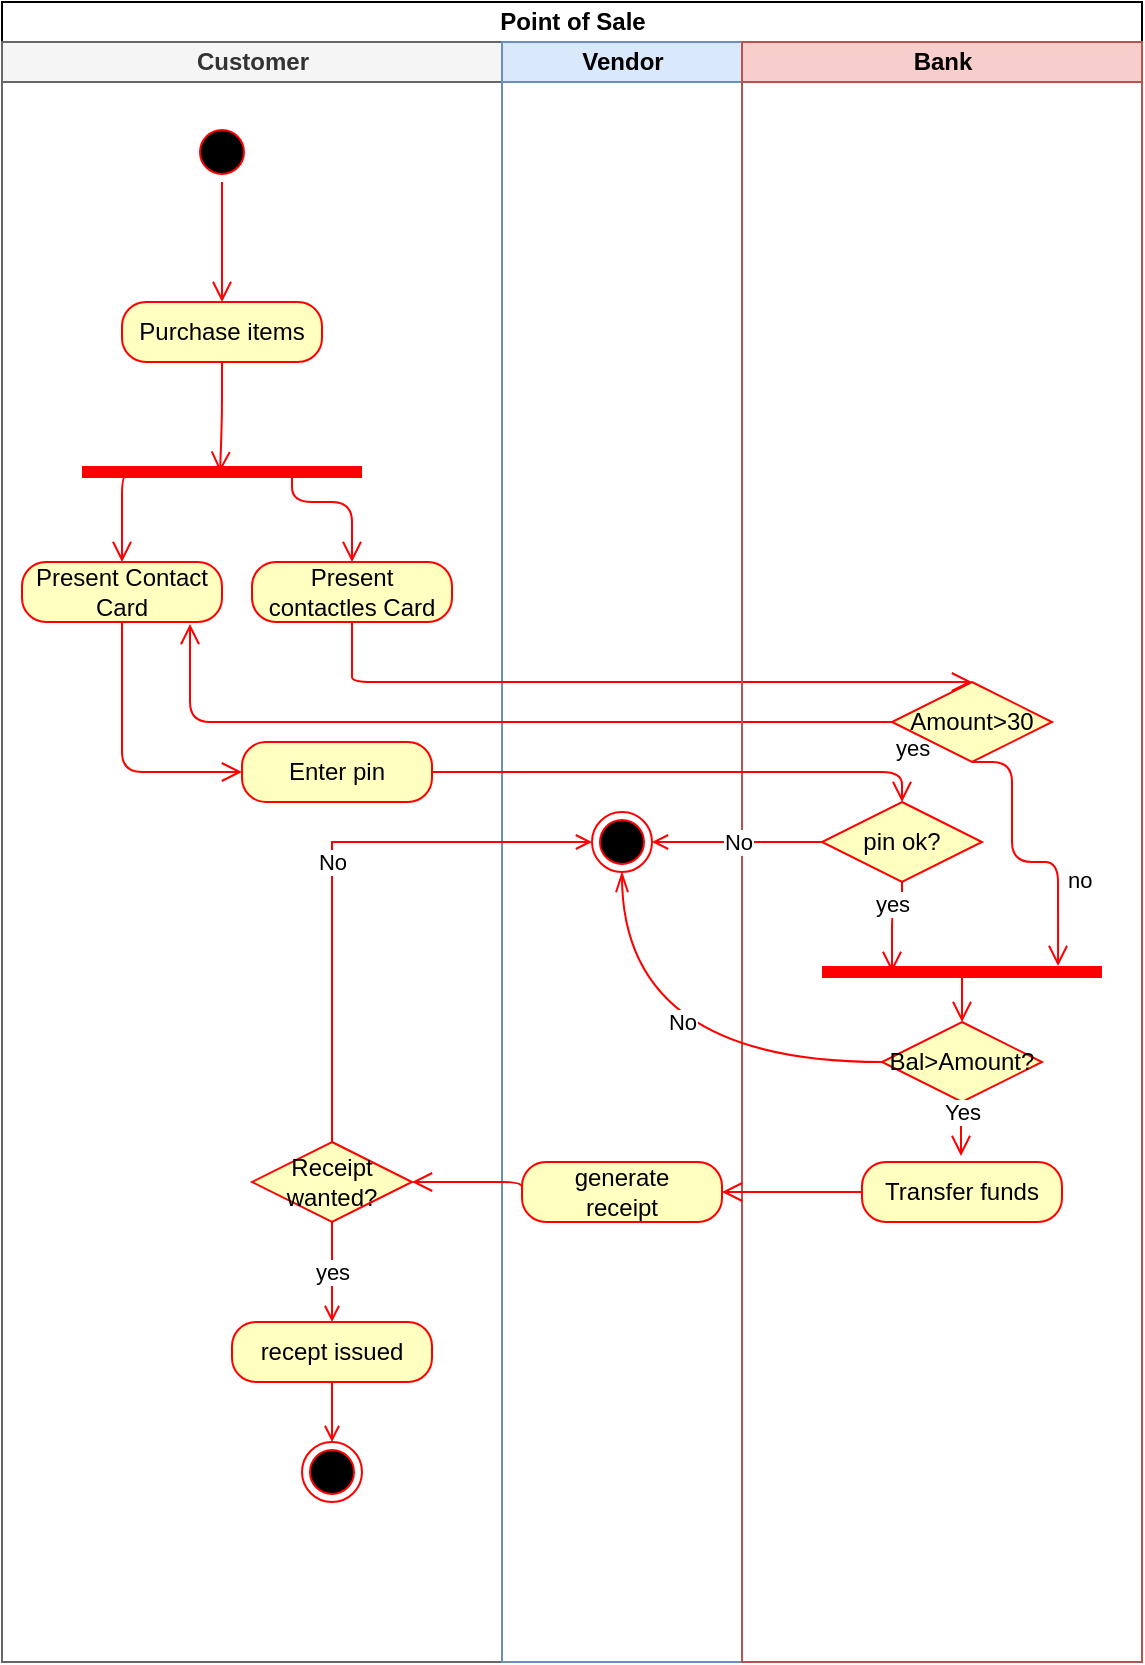 <mxfile version="14.7.6" type="device"><diagram id="sHXGI8QK9SufHmruj2bl" name="Page-1"><mxGraphModel dx="1422" dy="762" grid="1" gridSize="10" guides="1" tooltips="1" connect="1" arrows="1" fold="1" page="1" pageScale="1" pageWidth="850" pageHeight="1100" math="0" shadow="0"><root><mxCell id="0"/><mxCell id="1" parent="0"/><mxCell id="rMapV8x9OYI2jAFHUiF3-1" value="Point of Sale" style="swimlane;html=1;childLayout=stackLayout;resizeParent=1;resizeParentMax=0;startSize=20;" parent="1" vertex="1"><mxGeometry x="210" y="30" width="570" height="830" as="geometry"/></mxCell><mxCell id="rMapV8x9OYI2jAFHUiF3-2" value="Customer" style="swimlane;html=1;startSize=20;fillColor=#f5f5f5;strokeColor=#666666;fontColor=#333333;" parent="rMapV8x9OYI2jAFHUiF3-1" vertex="1"><mxGeometry y="20" width="250" height="810" as="geometry"/></mxCell><mxCell id="rMapV8x9OYI2jAFHUiF3-9" value="Present Contact Card" style="rounded=1;whiteSpace=wrap;html=1;arcSize=40;fontColor=#000000;fillColor=#ffffc0;strokeColor=#ff0000;" parent="rMapV8x9OYI2jAFHUiF3-2" vertex="1"><mxGeometry x="10" y="260" width="100" height="30" as="geometry"/></mxCell><mxCell id="rMapV8x9OYI2jAFHUiF3-6" value="" style="edgeStyle=orthogonalEdgeStyle;html=1;verticalAlign=bottom;endArrow=open;endSize=8;strokeColor=#ff0000;" parent="rMapV8x9OYI2jAFHUiF3-2" source="rMapV8x9OYI2jAFHUiF3-5" edge="1"><mxGeometry relative="1" as="geometry"><mxPoint x="110" y="130" as="targetPoint"/></mxGeometry></mxCell><mxCell id="rMapV8x9OYI2jAFHUiF3-11" value="" style="edgeStyle=orthogonalEdgeStyle;html=1;verticalAlign=bottom;endArrow=open;endSize=8;strokeColor=#ff0000;entryX=0.5;entryY=0;entryDx=0;entryDy=0;exitX=0.171;exitY=0.7;exitDx=0;exitDy=0;exitPerimeter=0;" parent="rMapV8x9OYI2jAFHUiF3-2" source="rMapV8x9OYI2jAFHUiF3-10" target="rMapV8x9OYI2jAFHUiF3-9" edge="1"><mxGeometry relative="1" as="geometry"><mxPoint x="140" y="290" as="targetPoint"/><mxPoint x="110" y="220" as="sourcePoint"/><Array as="points"><mxPoint x="60" y="217"/></Array></mxGeometry></mxCell><mxCell id="rMapV8x9OYI2jAFHUiF3-12" value="" style="edgeStyle=orthogonalEdgeStyle;html=1;verticalAlign=bottom;endArrow=open;endSize=8;strokeColor=#ff0000;exitX=0.5;exitY=1;exitDx=0;exitDy=0;entryX=0.493;entryY=0.5;entryDx=0;entryDy=0;entryPerimeter=0;" parent="rMapV8x9OYI2jAFHUiF3-2" source="rMapV8x9OYI2jAFHUiF3-7" edge="1"><mxGeometry relative="1" as="geometry"><mxPoint x="109.02" y="215" as="targetPoint"/><mxPoint x="330" y="130" as="sourcePoint"/></mxGeometry></mxCell><mxCell id="rMapV8x9OYI2jAFHUiF3-10" value="" style="shape=line;html=1;strokeWidth=6;strokeColor=#ff0000;" parent="rMapV8x9OYI2jAFHUiF3-2" vertex="1"><mxGeometry x="40" y="210" width="140" height="10" as="geometry"/></mxCell><mxCell id="rMapV8x9OYI2jAFHUiF3-7" value="Purchase items" style="rounded=1;whiteSpace=wrap;html=1;arcSize=40;fontColor=#000000;fillColor=#ffffc0;strokeColor=#ff0000;" parent="rMapV8x9OYI2jAFHUiF3-2" vertex="1"><mxGeometry x="60" y="130" width="100" height="30" as="geometry"/></mxCell><mxCell id="rMapV8x9OYI2jAFHUiF3-5" value="" style="ellipse;html=1;shape=startState;fillColor=#000000;strokeColor=#ff0000;" parent="rMapV8x9OYI2jAFHUiF3-2" vertex="1"><mxGeometry x="95" y="40" width="30" height="30" as="geometry"/></mxCell><mxCell id="rMapV8x9OYI2jAFHUiF3-64" value="" style="ellipse;html=1;shape=endState;fillColor=#000000;strokeColor=#ff0000;" parent="rMapV8x9OYI2jAFHUiF3-2" vertex="1"><mxGeometry x="150" y="700" width="30" height="30" as="geometry"/></mxCell><mxCell id="rMapV8x9OYI2jAFHUiF3-72" style="edgeStyle=orthogonalEdgeStyle;rounded=0;orthogonalLoop=1;jettySize=auto;html=1;exitX=0.5;exitY=1;exitDx=0;exitDy=0;entryX=0.5;entryY=0;entryDx=0;entryDy=0;endArrow=open;endFill=0;strokeColor=#FF0000;" parent="rMapV8x9OYI2jAFHUiF3-2" source="rMapV8x9OYI2jAFHUiF3-63" target="rMapV8x9OYI2jAFHUiF3-64" edge="1"><mxGeometry relative="1" as="geometry"/></mxCell><mxCell id="rMapV8x9OYI2jAFHUiF3-63" value="recept issued" style="rounded=1;whiteSpace=wrap;html=1;arcSize=40;fontColor=#000000;fillColor=#ffffc0;strokeColor=#ff0000;" parent="rMapV8x9OYI2jAFHUiF3-2" vertex="1"><mxGeometry x="115" y="640" width="100" height="30" as="geometry"/></mxCell><mxCell id="rMapV8x9OYI2jAFHUiF3-71" value="yes" style="edgeStyle=orthogonalEdgeStyle;rounded=0;orthogonalLoop=1;jettySize=auto;html=1;exitX=0.5;exitY=1;exitDx=0;exitDy=0;entryX=0.5;entryY=0;entryDx=0;entryDy=0;endArrow=open;endFill=0;strokeColor=#FF0000;" parent="rMapV8x9OYI2jAFHUiF3-2" source="rMapV8x9OYI2jAFHUiF3-62" target="rMapV8x9OYI2jAFHUiF3-63" edge="1"><mxGeometry relative="1" as="geometry"/></mxCell><mxCell id="rMapV8x9OYI2jAFHUiF3-62" value="Receipt wanted?" style="rhombus;whiteSpace=wrap;html=1;fillColor=#ffffc0;strokeColor=#ff0000;" parent="rMapV8x9OYI2jAFHUiF3-2" vertex="1"><mxGeometry x="125" y="550" width="80" height="40" as="geometry"/></mxCell><mxCell id="7BTdU6nAoxBwtg0-N47V-1" value="Enter pin" style="rounded=1;whiteSpace=wrap;html=1;arcSize=40;fontColor=#000000;fillColor=#ffffc0;strokeColor=#ff0000;" parent="rMapV8x9OYI2jAFHUiF3-2" vertex="1"><mxGeometry x="120" y="350" width="95" height="30" as="geometry"/></mxCell><mxCell id="rMapV8x9OYI2jAFHUiF3-14" value="Present contactles Card" style="rounded=1;whiteSpace=wrap;html=1;arcSize=40;fontColor=#000000;fillColor=#ffffc0;strokeColor=#ff0000;" parent="rMapV8x9OYI2jAFHUiF3-2" vertex="1"><mxGeometry x="125" y="260" width="100" height="30" as="geometry"/></mxCell><mxCell id="rMapV8x9OYI2jAFHUiF3-15" value="" style="edgeStyle=orthogonalEdgeStyle;html=1;verticalAlign=bottom;endArrow=open;endSize=8;strokeColor=#ff0000;entryX=0.5;entryY=0;entryDx=0;entryDy=0;exitX=0.75;exitY=0.5;exitDx=0;exitDy=0;exitPerimeter=0;" parent="rMapV8x9OYI2jAFHUiF3-2" source="rMapV8x9OYI2jAFHUiF3-10" target="rMapV8x9OYI2jAFHUiF3-14" edge="1"><mxGeometry relative="1" as="geometry"><mxPoint x="280" y="320" as="targetPoint"/><mxPoint x="295" y="275" as="sourcePoint"/><Array as="points"><mxPoint x="145" y="230"/><mxPoint x="175" y="230"/></Array></mxGeometry></mxCell><mxCell id="rMapV8x9OYI2jAFHUiF3-24" value="" style="edgeStyle=orthogonalEdgeStyle;html=1;verticalAlign=bottom;endArrow=open;endSize=8;strokeColor=#ff0000;entryX=0;entryY=0.5;entryDx=0;entryDy=0;exitX=0.5;exitY=1;exitDx=0;exitDy=0;" parent="rMapV8x9OYI2jAFHUiF3-2" source="rMapV8x9OYI2jAFHUiF3-9" target="7BTdU6nAoxBwtg0-N47V-1" edge="1"><mxGeometry relative="1" as="geometry"><mxPoint x="280" y="320" as="targetPoint"/><mxPoint x="283.94" y="277" as="sourcePoint"/><Array as="points"><mxPoint x="60" y="365"/></Array></mxGeometry></mxCell><mxCell id="rMapV8x9OYI2jAFHUiF3-3" value="Vendor" style="swimlane;html=1;startSize=20;fillColor=#dae8fc;strokeColor=#6c8ebf;" parent="rMapV8x9OYI2jAFHUiF3-1" vertex="1"><mxGeometry x="250" y="20" width="120" height="810" as="geometry"/></mxCell><mxCell id="rMapV8x9OYI2jAFHUiF3-73" value="" style="ellipse;html=1;shape=endState;fillColor=#000000;strokeColor=#ff0000;" parent="rMapV8x9OYI2jAFHUiF3-3" vertex="1"><mxGeometry x="45" y="385" width="30" height="30" as="geometry"/></mxCell><mxCell id="rMapV8x9OYI2jAFHUiF3-53" value="generate &lt;br&gt;receipt" style="rounded=1;whiteSpace=wrap;html=1;arcSize=40;fontColor=#000000;fillColor=#ffffc0;strokeColor=#ff0000;" parent="rMapV8x9OYI2jAFHUiF3-3" vertex="1"><mxGeometry x="10" y="560" width="100" height="30" as="geometry"/></mxCell><mxCell id="rMapV8x9OYI2jAFHUiF3-18" value="yes" style="edgeStyle=orthogonalEdgeStyle;html=1;align=left;verticalAlign=top;endArrow=open;endSize=8;strokeColor=#ff0000;entryX=0.84;entryY=1.033;entryDx=0;entryDy=0;entryPerimeter=0;" parent="rMapV8x9OYI2jAFHUiF3-1" source="rMapV8x9OYI2jAFHUiF3-16" target="rMapV8x9OYI2jAFHUiF3-9" edge="1"><mxGeometry x="-1" relative="1" as="geometry"><mxPoint x="100" y="450" as="targetPoint"/></mxGeometry></mxCell><mxCell id="rMapV8x9OYI2jAFHUiF3-20" value="" style="edgeStyle=orthogonalEdgeStyle;html=1;verticalAlign=bottom;endArrow=open;endSize=8;strokeColor=#ff0000;entryX=0.5;entryY=0;entryDx=0;entryDy=0;exitX=0.5;exitY=1;exitDx=0;exitDy=0;" parent="rMapV8x9OYI2jAFHUiF3-1" source="rMapV8x9OYI2jAFHUiF3-14" target="rMapV8x9OYI2jAFHUiF3-16" edge="1"><mxGeometry relative="1" as="geometry"><mxPoint x="280" y="340" as="targetPoint"/><mxPoint x="283.94" y="297" as="sourcePoint"/><Array as="points"><mxPoint x="175" y="330"/><mxPoint x="175" y="330"/></Array></mxGeometry></mxCell><mxCell id="rMapV8x9OYI2jAFHUiF3-4" value="Bank" style="swimlane;html=1;startSize=20;fillColor=#f8cecc;strokeColor=#b85450;" parent="rMapV8x9OYI2jAFHUiF3-1" vertex="1"><mxGeometry x="370" y="20" width="200" height="810" as="geometry"/></mxCell><mxCell id="rMapV8x9OYI2jAFHUiF3-51" value="yes" style="edgeStyle=orthogonalEdgeStyle;html=1;verticalAlign=bottom;endArrow=open;endSize=8;strokeColor=#ff0000;exitX=0.5;exitY=1;exitDx=0;exitDy=0;entryX=0.25;entryY=0.5;entryDx=0;entryDy=0;entryPerimeter=0;" parent="rMapV8x9OYI2jAFHUiF3-4" source="rMapV8x9OYI2jAFHUiF3-25" target="rMapV8x9OYI2jAFHUiF3-23" edge="1"><mxGeometry relative="1" as="geometry"><mxPoint x="74" y="448" as="targetPoint"/><mxPoint x="75" y="420" as="sourcePoint"/><Array as="points"><mxPoint x="80" y="434"/><mxPoint x="75" y="434"/></Array></mxGeometry></mxCell><mxCell id="rMapV8x9OYI2jAFHUiF3-25" value="pin ok?" style="rhombus;whiteSpace=wrap;html=1;fillColor=#ffffc0;strokeColor=#ff0000;" parent="rMapV8x9OYI2jAFHUiF3-4" vertex="1"><mxGeometry x="40" y="380" width="80" height="40" as="geometry"/></mxCell><mxCell id="rMapV8x9OYI2jAFHUiF3-17" value="no" style="edgeStyle=orthogonalEdgeStyle;html=1;align=left;verticalAlign=bottom;endArrow=open;endSize=8;strokeColor=#ff0000;entryX=0.843;entryY=0.2;entryDx=0;entryDy=0;entryPerimeter=0;exitX=0.5;exitY=1;exitDx=0;exitDy=0;" parent="rMapV8x9OYI2jAFHUiF3-4" source="rMapV8x9OYI2jAFHUiF3-16" target="rMapV8x9OYI2jAFHUiF3-23" edge="1"><mxGeometry x="0.529" y="3" relative="1" as="geometry"><mxPoint x="161.98" y="453" as="targetPoint"/><Array as="points"><mxPoint x="135" y="360"/><mxPoint x="135" y="410"/><mxPoint x="158" y="410"/></Array><mxPoint as="offset"/></mxGeometry></mxCell><mxCell id="rMapV8x9OYI2jAFHUiF3-52" value="Transfer funds" style="rounded=1;whiteSpace=wrap;html=1;arcSize=40;fontColor=#000000;fillColor=#ffffc0;strokeColor=#ff0000;" parent="rMapV8x9OYI2jAFHUiF3-4" vertex="1"><mxGeometry x="60" y="560" width="100" height="30" as="geometry"/></mxCell><mxCell id="rMapV8x9OYI2jAFHUiF3-46" value="Bal&amp;gt;Amount?" style="rhombus;whiteSpace=wrap;html=1;fillColor=#ffffc0;strokeColor=#ff0000;" parent="rMapV8x9OYI2jAFHUiF3-4" vertex="1"><mxGeometry x="70" y="490" width="80" height="40" as="geometry"/></mxCell><mxCell id="rMapV8x9OYI2jAFHUiF3-66" value="Yes" style="edgeStyle=orthogonalEdgeStyle;html=1;verticalAlign=bottom;endArrow=open;endSize=8;strokeColor=#ff0000;exitX=0.5;exitY=0.3;exitDx=0;exitDy=0;exitPerimeter=0;" parent="rMapV8x9OYI2jAFHUiF3-4" edge="1"><mxGeometry relative="1" as="geometry"><mxPoint x="109.5" y="557" as="targetPoint"/><mxPoint x="109.5" y="530" as="sourcePoint"/><Array as="points"><mxPoint x="109.5" y="547"/><mxPoint x="109.5" y="547"/></Array></mxGeometry></mxCell><mxCell id="rMapV8x9OYI2jAFHUiF3-16" value="Amount&amp;gt;30" style="rhombus;whiteSpace=wrap;html=1;fillColor=#ffffc0;strokeColor=#ff0000;" parent="rMapV8x9OYI2jAFHUiF3-4" vertex="1"><mxGeometry x="75" y="320" width="80" height="40" as="geometry"/></mxCell><mxCell id="rMapV8x9OYI2jAFHUiF3-23" value="" style="shape=line;html=1;strokeWidth=6;strokeColor=#ff0000;" parent="rMapV8x9OYI2jAFHUiF3-4" vertex="1"><mxGeometry x="40" y="460" width="140" height="10" as="geometry"/></mxCell><mxCell id="rMapV8x9OYI2jAFHUiF3-65" value="" style="edgeStyle=orthogonalEdgeStyle;html=1;verticalAlign=bottom;endArrow=open;endSize=8;strokeColor=#ff0000;exitX=0.5;exitY=0.3;exitDx=0;exitDy=0;exitPerimeter=0;" parent="rMapV8x9OYI2jAFHUiF3-4" source="rMapV8x9OYI2jAFHUiF3-23" target="rMapV8x9OYI2jAFHUiF3-46" edge="1"><mxGeometry relative="1" as="geometry"><mxPoint x="25" y="320" as="targetPoint"/><mxPoint x="110" y="469" as="sourcePoint"/><Array as="points"><mxPoint x="130" y="530"/><mxPoint x="130" y="530"/></Array></mxGeometry></mxCell><mxCell id="rMapV8x9OYI2jAFHUiF3-69" value="" style="edgeStyle=orthogonalEdgeStyle;html=1;verticalAlign=bottom;endArrow=open;endSize=8;strokeColor=#ff0000;entryX=1;entryY=0.5;entryDx=0;entryDy=0;exitX=0;exitY=0.5;exitDx=0;exitDy=0;" parent="rMapV8x9OYI2jAFHUiF3-1" source="rMapV8x9OYI2jAFHUiF3-52" target="rMapV8x9OYI2jAFHUiF3-53" edge="1"><mxGeometry relative="1" as="geometry"><mxPoint x="1069.5" y="637" as="targetPoint"/><mxPoint x="410" y="600" as="sourcePoint"/><Array as="points"><mxPoint x="420" y="595"/><mxPoint x="420" y="595"/></Array></mxGeometry></mxCell><mxCell id="rMapV8x9OYI2jAFHUiF3-70" value="" style="edgeStyle=orthogonalEdgeStyle;html=1;verticalAlign=bottom;endArrow=open;endSize=8;strokeColor=#ff0000;entryX=1;entryY=0.5;entryDx=0;entryDy=0;exitX=0;exitY=0.5;exitDx=0;exitDy=0;" parent="rMapV8x9OYI2jAFHUiF3-1" source="rMapV8x9OYI2jAFHUiF3-53" target="rMapV8x9OYI2jAFHUiF3-62" edge="1"><mxGeometry relative="1" as="geometry"><mxPoint x="580" y="635" as="targetPoint"/><mxPoint x="650" y="635" as="sourcePoint"/><Array as="points"><mxPoint x="260" y="590"/></Array></mxGeometry></mxCell><mxCell id="rMapV8x9OYI2jAFHUiF3-74" value="No" style="edgeStyle=orthogonalEdgeStyle;rounded=0;orthogonalLoop=1;jettySize=auto;html=1;exitX=0;exitY=0.5;exitDx=0;exitDy=0;entryX=1;entryY=0.5;entryDx=0;entryDy=0;endArrow=open;endFill=0;strokeColor=#FF0000;" parent="rMapV8x9OYI2jAFHUiF3-1" source="rMapV8x9OYI2jAFHUiF3-25" target="rMapV8x9OYI2jAFHUiF3-73" edge="1"><mxGeometry relative="1" as="geometry"/></mxCell><mxCell id="rMapV8x9OYI2jAFHUiF3-75" value="No" style="edgeStyle=orthogonalEdgeStyle;rounded=0;orthogonalLoop=1;jettySize=auto;html=1;exitX=0.5;exitY=0;exitDx=0;exitDy=0;entryX=0;entryY=0.5;entryDx=0;entryDy=0;endArrow=open;endFill=0;strokeColor=#FF0000;" parent="rMapV8x9OYI2jAFHUiF3-1" source="rMapV8x9OYI2jAFHUiF3-62" target="rMapV8x9OYI2jAFHUiF3-73" edge="1"><mxGeometry relative="1" as="geometry"/></mxCell><mxCell id="7BTdU6nAoxBwtg0-N47V-4" value="" style="edgeStyle=orthogonalEdgeStyle;html=1;verticalAlign=bottom;endArrow=open;endSize=8;strokeColor=#ff0000;entryX=0.5;entryY=0;entryDx=0;entryDy=0;exitX=1;exitY=0.5;exitDx=0;exitDy=0;" parent="rMapV8x9OYI2jAFHUiF3-1" source="7BTdU6nAoxBwtg0-N47V-1" target="rMapV8x9OYI2jAFHUiF3-25" edge="1"><mxGeometry relative="1" as="geometry"><mxPoint x="295" y="455" as="targetPoint"/><mxPoint x="280" y="370" as="sourcePoint"/><Array as="points"><mxPoint x="450" y="385"/></Array></mxGeometry></mxCell><mxCell id="7BTdU6nAoxBwtg0-N47V-8" value="No" style="edgeStyle=orthogonalEdgeStyle;rounded=0;orthogonalLoop=1;jettySize=auto;html=1;exitX=0;exitY=0.5;exitDx=0;exitDy=0;strokeColor=#FF0000;curved=1;endArrow=openThin;endFill=0;endSize=8;" parent="rMapV8x9OYI2jAFHUiF3-1" source="rMapV8x9OYI2jAFHUiF3-46" target="rMapV8x9OYI2jAFHUiF3-73" edge="1"><mxGeometry x="-0.111" y="-20" relative="1" as="geometry"><mxPoint as="offset"/></mxGeometry></mxCell></root></mxGraphModel></diagram></mxfile>